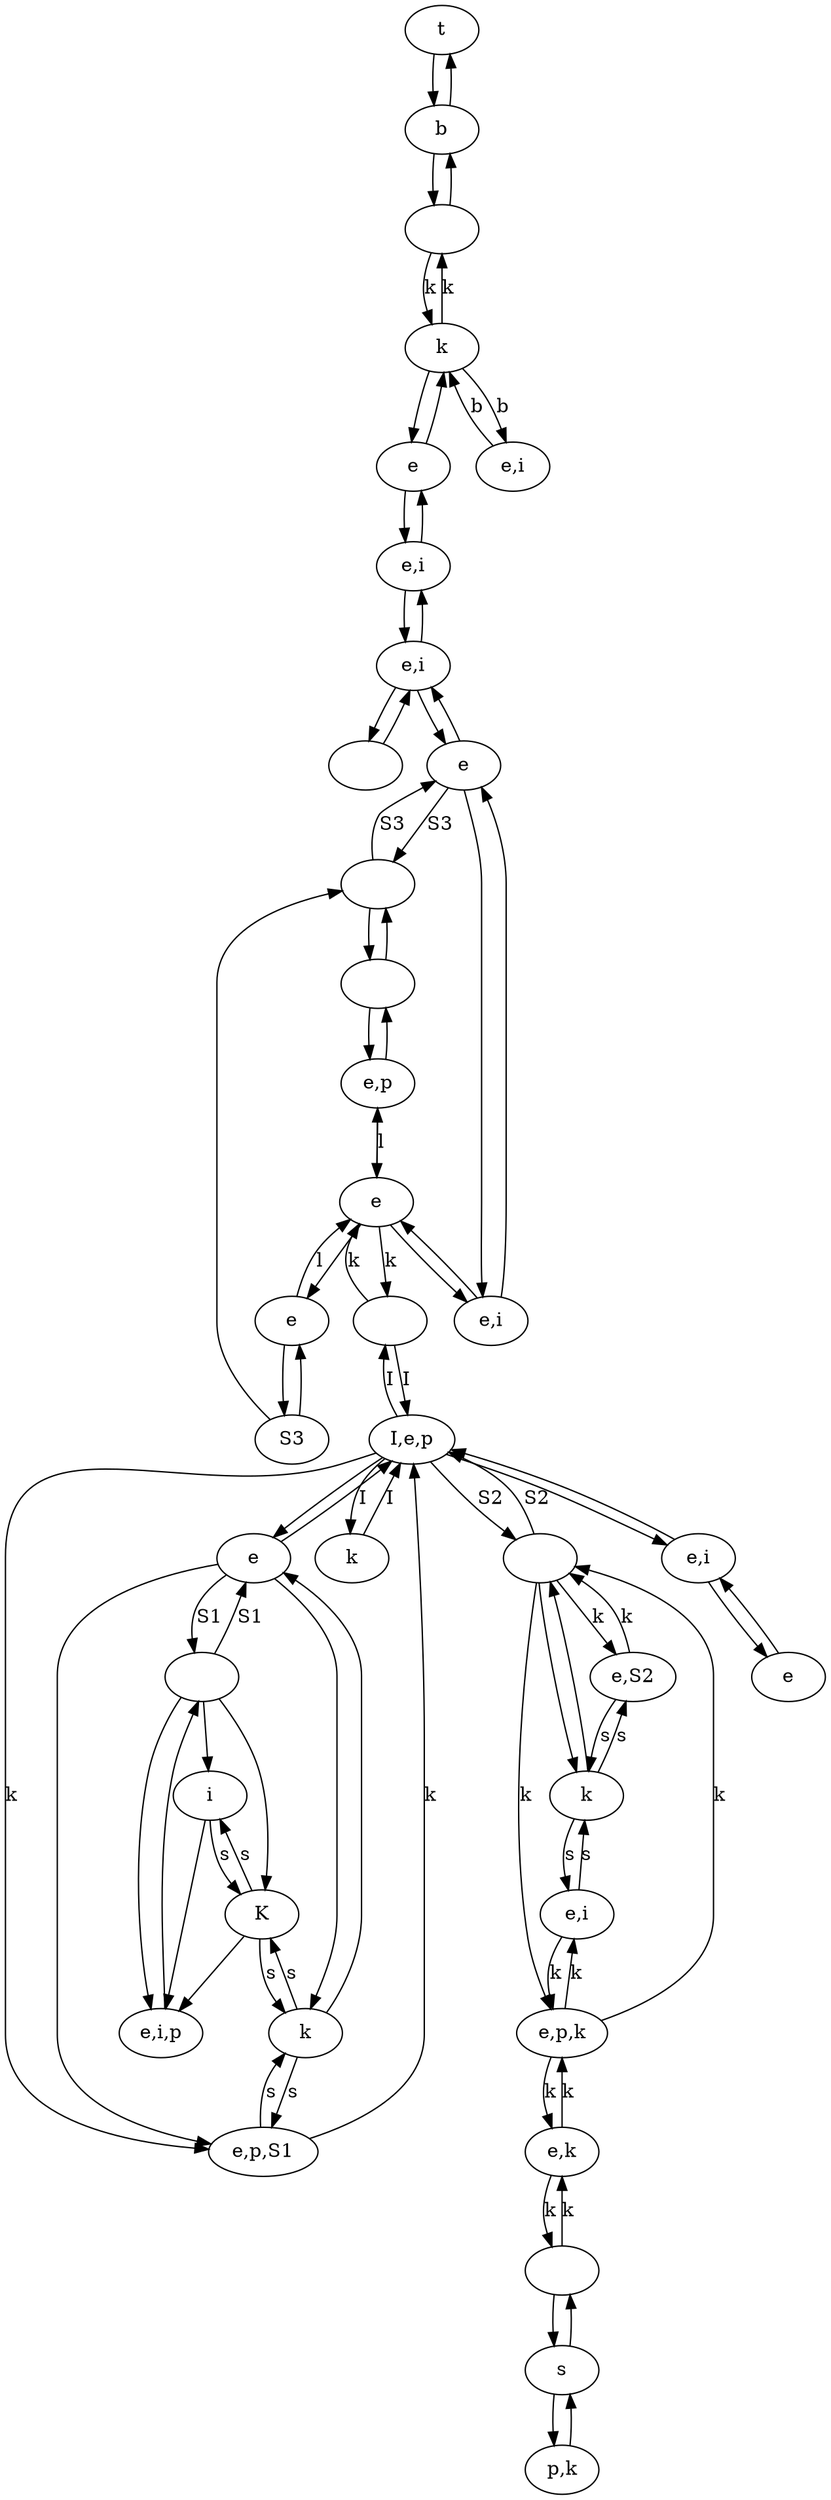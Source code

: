 digraph {
0 [label="t"]
1 [label="S3"]
2 [label=""]
3 [label="e,i"]
4 [label="i"]
5 [label=""]
6 [label="e"]
7 [label="e"]
8 [label="I,e,p"]
9 [label="e"]
10 [label="e,p,S1"]
11 [label="K"]
12 [label="k"]
13 [label=""]
14 [label="e,p"]
15 [label="s"]
16 [label="k"]
17 [label="p,k"]
18 [label="e,k"]
19 [label="e,i,p"]
20 [label=""]
21 [label="e,i"]
22 [label=""]
23 [label="e,i"]
24 [label="e"]
25 [label=""]
26 [label="e,p,k"]
27 [label="k"]
28 [label="e,i"]
29 [label=""]
30 [label="e,S2"]
31 [label="e"]
32 [label="e,i"]
33 [label=""]
34 [label="k"]
35 [label="e"]
36 [label="e,i"]
37 [label="b"]
15 -> 17 [label=""]
17 -> 15 [label=""]
20 -> 18 [label="k"]
18 -> 20 [label="k"]
20 -> 15 [label=""]
15 -> 20 [label=""]
18 -> 26 [label="k"]
26 -> 18 [label="k"]
26 -> 29 [label="k"]
29 -> 26 [label="k"]
10 -> 8 [label="k"]
8 -> 10 [label="k"]
34 -> 33 [label="k"]
33 -> 34 [label="k"]
26 -> 28 [label="k"]
28 -> 26 [label="k"]
28 -> 27 [label="s"]
27 -> 28 [label="s"]
27 -> 29 [label=""]
29 -> 27 [label=""]
32 -> 8 [label=""]
8 -> 32 [label=""]
32 -> 31 [label=""]
31 -> 32 [label=""]
29 -> 8 [label="S2"]
8 -> 29 [label="S2"]
8 -> 9 [label=""]
9 -> 8 [label=""]
9 -> 10 [label=""]
12 -> 10 [label="s"]
10 -> 12 [label="s"]
12 -> 11 [label="s"]
11 -> 12 [label="s"]
5 -> 9 [label="S1"]
9 -> 5 [label="S1"]
5 -> 19 [label=""]
19 -> 5 [label=""]
6 -> 7 [label=""]
7 -> 6 [label="l"]
6 -> 14 [label=""]
14 -> 6 [label="l"]
14 -> 13 [label=""]
13 -> 14 [label=""]
34 -> 36 [label="b"]
36 -> 34 [label="b"]
34 -> 35 [label=""]
35 -> 34 [label=""]
37 -> 33 [label=""]
33 -> 37 [label=""]
0 -> 37 [label=""]
37 -> 0 [label=""]
27 -> 30 [label="s"]
30 -> 27 [label="s"]
30 -> 29 [label="k"]
29 -> 30 [label="k"]
3 -> 24 [label=""]
24 -> 3 [label=""]
24 -> 23 [label=""]
23 -> 24 [label=""]
23 -> 22 [label=""]
22 -> 23 [label=""]
23 -> 21 [label=""]
21 -> 23 [label=""]
2 -> 24 [label="S3"]
24 -> 2 [label="S3"]
21 -> 35 [label=""]
35 -> 21 [label=""]
2 -> 13 [label=""]
13 -> 2 [label=""]
7 -> 1 [label=""]
1 -> 7 [label=""]
1 -> 2 [label=""]
11 -> 19 [label=""]
5 -> 4 [label=""]
4 -> 11 [label="s"]
11 -> 4 [label="s"]
4 -> 19 [label=""]
8 -> 16 [label="I"]
16 -> 8 [label="I"]
3 -> 6 [label=""]
6 -> 3 [label=""]
12 -> 9 [label=""]
9 -> 12 [label=""]
25 -> 6 [label="k"]
6 -> 25 [label="k"]
8 -> 25 [label="I"]
25 -> 8 [label="I"]
5 -> 11 [label=""]
}
